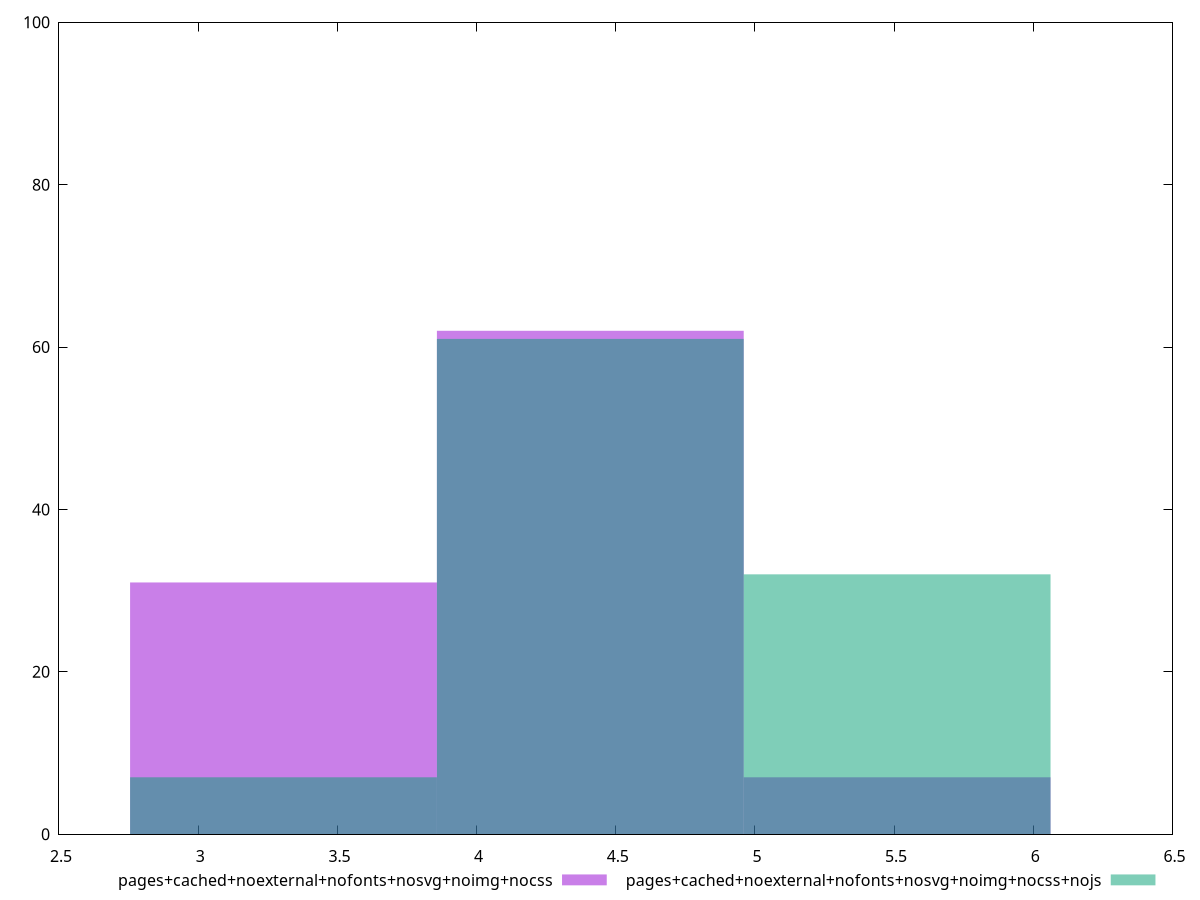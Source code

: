 reset
set terminal svg size 640, 500 enhanced background rgb 'white'
set output "report_00007_2020-12-11T15:55:29.892Z/network-server-latency/comparison/histogram/12_vs_13.svg"

$pagesCachedNoexternalNofontsNosvgNoimgNocss <<EOF
4.408611042326316 62
5.510763802907896 7
3.306458281744737 31
EOF

$pagesCachedNoexternalNofontsNosvgNoimgNocssNojs <<EOF
5.510763802907896 32
4.408611042326316 61
3.306458281744737 7
EOF

set key outside below
set boxwidth 1.102152760581579
set yrange [0:100]
set style fill transparent solid 0.5 noborder

plot \
  $pagesCachedNoexternalNofontsNosvgNoimgNocss title "pages+cached+noexternal+nofonts+nosvg+noimg+nocss" with boxes, \
  $pagesCachedNoexternalNofontsNosvgNoimgNocssNojs title "pages+cached+noexternal+nofonts+nosvg+noimg+nocss+nojs" with boxes, \


reset